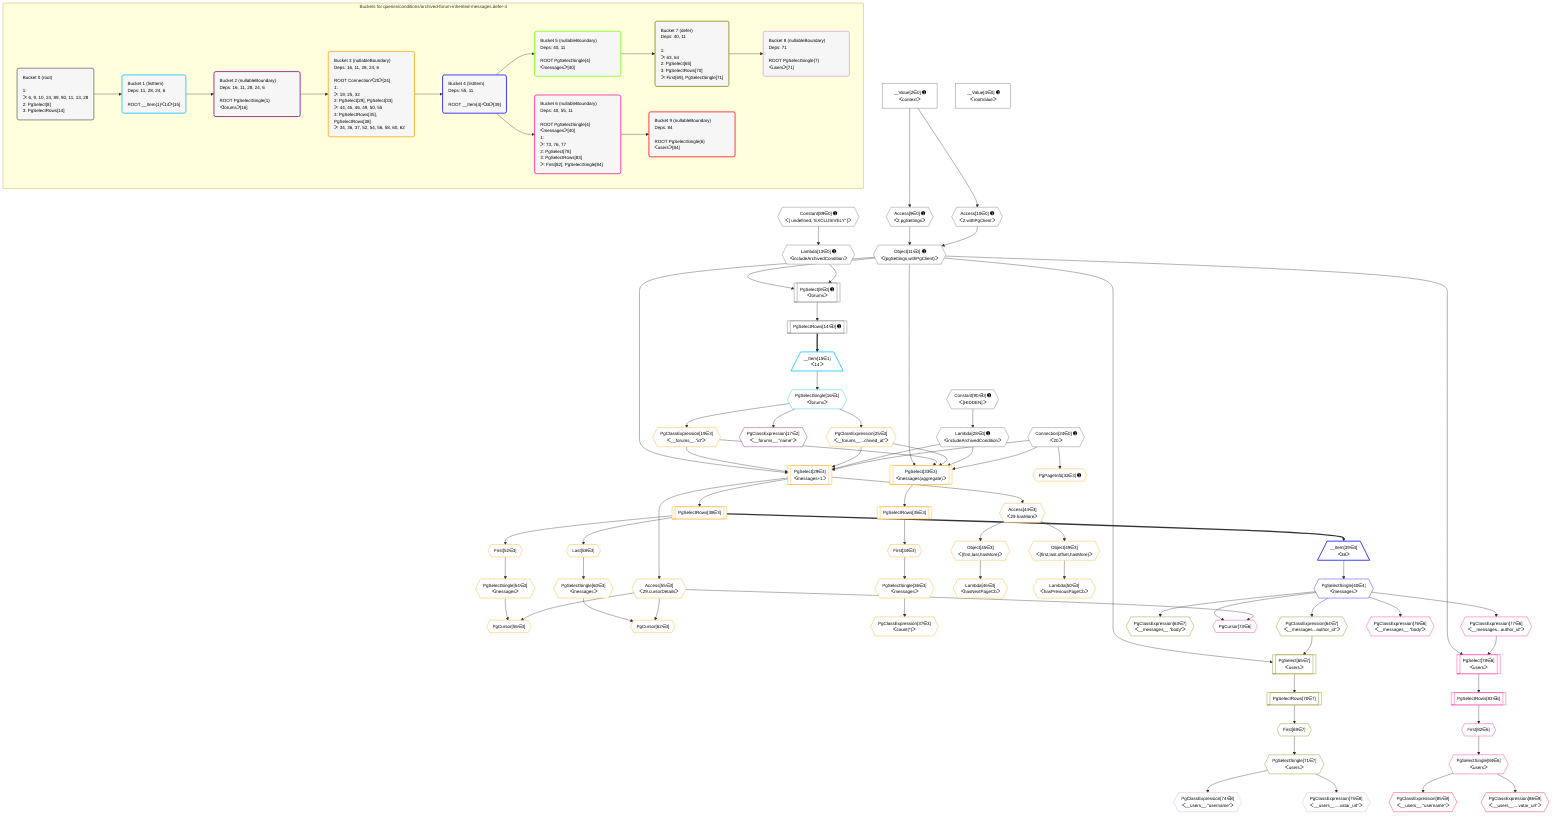 %%{init: {'themeVariables': { 'fontSize': '12px'}}}%%
graph TD
    classDef path fill:#eee,stroke:#000,color:#000
    classDef plan fill:#fff,stroke-width:1px,color:#000
    classDef itemplan fill:#fff,stroke-width:2px,color:#000
    classDef unbatchedplan fill:#dff,stroke-width:1px,color:#000
    classDef sideeffectplan fill:#fcc,stroke-width:2px,color:#000
    classDef bucket fill:#f6f6f6,color:#000,stroke-width:2px,text-align:left

    subgraph "Buckets for queries/conditions/archived-forum-inherited-messages.defer-4"
    Bucket0("Bucket 0 (root)<br /><br />1: <br />ᐳ: 6, 9, 10, 24, 89, 90, 11, 13, 28<br />2: PgSelect[8]<br />3: PgSelectRows[14]"):::bucket
    Bucket1("Bucket 1 (listItem)<br />Deps: 11, 28, 24, 6<br /><br />ROOT __Item{1}ᐸ14ᐳ[15]"):::bucket
    Bucket2("Bucket 2 (nullableBoundary)<br />Deps: 16, 11, 28, 24, 6<br /><br />ROOT PgSelectSingle{1}ᐸforumsᐳ[16]"):::bucket
    Bucket3("Bucket 3 (nullableBoundary)<br />Deps: 16, 11, 28, 24, 6<br /><br />ROOT Connectionᐸ20ᐳ[24]<br />1: <br />ᐳ: 19, 25, 32<br />2: PgSelect[29], PgSelect[33]<br />ᐳ: 44, 45, 46, 49, 50, 55<br />3: PgSelectRows[35], PgSelectRows[38]<br />ᐳ: 34, 36, 37, 52, 54, 56, 58, 60, 62"):::bucket
    Bucket4("Bucket 4 (listItem)<br />Deps: 55, 11<br /><br />ROOT __Item{4}ᐸ38ᐳ[39]"):::bucket
    Bucket5("Bucket 5 (nullableBoundary)<br />Deps: 40, 11<br /><br />ROOT PgSelectSingle{4}ᐸmessagesᐳ[40]"):::bucket
    Bucket6("Bucket 6 (nullableBoundary)<br />Deps: 40, 55, 11<br /><br />ROOT PgSelectSingle{4}ᐸmessagesᐳ[40]<br />1: <br />ᐳ: 73, 76, 77<br />2: PgSelect[78]<br />3: PgSelectRows[83]<br />ᐳ: First[82], PgSelectSingle[84]"):::bucket
    Bucket7("Bucket 7 (defer)<br />Deps: 40, 11<br /><br />1: <br />ᐳ: 63, 64<br />2: PgSelect[65]<br />3: PgSelectRows[70]<br />ᐳ: First[69], PgSelectSingle[71]"):::bucket
    Bucket8("Bucket 8 (nullableBoundary)<br />Deps: 71<br /><br />ROOT PgSelectSingle{7}ᐸusersᐳ[71]"):::bucket
    Bucket9("Bucket 9 (nullableBoundary)<br />Deps: 84<br /><br />ROOT PgSelectSingle{6}ᐸusersᐳ[84]"):::bucket
    end
    Bucket0 --> Bucket1
    Bucket1 --> Bucket2
    Bucket2 --> Bucket3
    Bucket3 --> Bucket4
    Bucket4 --> Bucket5 & Bucket6
    Bucket5 --> Bucket7
    Bucket6 --> Bucket9
    Bucket7 --> Bucket8

    %% plan dependencies
    PgSelect8[["PgSelect[8∈0] ➊<br />ᐸforumsᐳ"]]:::plan
    Object11{{"Object[11∈0] ➊<br />ᐸ{pgSettings,withPgClient}ᐳ"}}:::plan
    Lambda13{{"Lambda[13∈0] ➊<br />ᐸincludeArchivedConditionᐳ"}}:::plan
    Object11 & Lambda13 --> PgSelect8
    Access9{{"Access[9∈0] ➊<br />ᐸ2.pgSettingsᐳ"}}:::plan
    Access10{{"Access[10∈0] ➊<br />ᐸ2.withPgClientᐳ"}}:::plan
    Access9 & Access10 --> Object11
    __Value2["__Value[2∈0] ➊<br />ᐸcontextᐳ"]:::plan
    __Value2 --> Access9
    __Value2 --> Access10
    Constant89{{"Constant[89∈0] ➊<br />ᐸ[ undefined, 'EXCLUSIVELY' ]ᐳ"}}:::plan
    Constant89 --> Lambda13
    PgSelectRows14[["PgSelectRows[14∈0] ➊"]]:::plan
    PgSelect8 --> PgSelectRows14
    Lambda28{{"Lambda[28∈0] ➊<br />ᐸincludeArchivedConditionᐳ"}}:::plan
    Constant90{{"Constant[90∈0] ➊<br />ᐸ[HIDDEN]ᐳ"}}:::plan
    Constant90 --> Lambda28
    __Value4["__Value[4∈0] ➊<br />ᐸrootValueᐳ"]:::plan
    Connection24{{"Connection[24∈0] ➊<br />ᐸ20ᐳ"}}:::plan
    __Item15[/"__Item[15∈1]<br />ᐸ14ᐳ"\]:::itemplan
    PgSelectRows14 ==> __Item15
    PgSelectSingle16{{"PgSelectSingle[16∈1]<br />ᐸforumsᐳ"}}:::plan
    __Item15 --> PgSelectSingle16
    PgClassExpression17{{"PgClassExpression[17∈2]<br />ᐸ__forums__.”name”ᐳ"}}:::plan
    PgSelectSingle16 --> PgClassExpression17
    PgSelect29[["PgSelect[29∈3]<br />ᐸmessages+1ᐳ"]]:::plan
    PgClassExpression19{{"PgClassExpression[19∈3]<br />ᐸ__forums__.”id”ᐳ"}}:::plan
    PgClassExpression25{{"PgClassExpression[25∈3]<br />ᐸ__forums__...chived_at”ᐳ"}}:::plan
    Object11 & PgClassExpression19 & PgClassExpression25 & Lambda28 & Connection24 --> PgSelect29
    PgSelect33[["PgSelect[33∈3]<br />ᐸmessages(aggregate)ᐳ"]]:::plan
    Object11 & PgClassExpression19 & PgClassExpression25 & Lambda28 & Connection24 --> PgSelect33
    Object49{{"Object[49∈3]<br />ᐸ{first,last,offset,hasMore}ᐳ"}}:::plan
    Access44{{"Access[44∈3]<br />ᐸ29.hasMoreᐳ"}}:::plan
    Access44 --> Object49
    Object45{{"Object[45∈3]<br />ᐸ{first,last,hasMore}ᐳ"}}:::plan
    Access44 --> Object45
    PgCursor56{{"PgCursor[56∈3]"}}:::plan
    PgSelectSingle54{{"PgSelectSingle[54∈3]<br />ᐸmessagesᐳ"}}:::plan
    Access55{{"Access[55∈3]<br />ᐸ29.cursorDetailsᐳ"}}:::plan
    PgSelectSingle54 & Access55 --> PgCursor56
    PgCursor62{{"PgCursor[62∈3]"}}:::plan
    PgSelectSingle60{{"PgSelectSingle[60∈3]<br />ᐸmessagesᐳ"}}:::plan
    PgSelectSingle60 & Access55 --> PgCursor62
    PgSelectSingle16 --> PgClassExpression19
    PgSelectSingle16 --> PgClassExpression25
    PgPageInfo32{{"PgPageInfo[32∈3] ➊"}}:::plan
    Connection24 --> PgPageInfo32
    First34{{"First[34∈3]"}}:::plan
    PgSelectRows35[["PgSelectRows[35∈3]"]]:::plan
    PgSelectRows35 --> First34
    PgSelect33 --> PgSelectRows35
    PgSelectSingle36{{"PgSelectSingle[36∈3]<br />ᐸmessagesᐳ"}}:::plan
    First34 --> PgSelectSingle36
    PgClassExpression37{{"PgClassExpression[37∈3]<br />ᐸcount(*)ᐳ"}}:::plan
    PgSelectSingle36 --> PgClassExpression37
    PgSelectRows38[["PgSelectRows[38∈3]"]]:::plan
    PgSelect29 --> PgSelectRows38
    PgSelect29 --> Access44
    Lambda46{{"Lambda[46∈3]<br />ᐸhasNextPageCbᐳ"}}:::plan
    Object45 --> Lambda46
    Lambda50{{"Lambda[50∈3]<br />ᐸhasPreviousPageCbᐳ"}}:::plan
    Object49 --> Lambda50
    First52{{"First[52∈3]"}}:::plan
    PgSelectRows38 --> First52
    First52 --> PgSelectSingle54
    PgSelect29 --> Access55
    Last58{{"Last[58∈3]"}}:::plan
    PgSelectRows38 --> Last58
    Last58 --> PgSelectSingle60
    __Item39[/"__Item[39∈4]<br />ᐸ38ᐳ"\]:::itemplan
    PgSelectRows38 ==> __Item39
    PgSelectSingle40{{"PgSelectSingle[40∈4]<br />ᐸmessagesᐳ"}}:::plan
    __Item39 --> PgSelectSingle40
    PgSelect65[["PgSelect[65∈7]<br />ᐸusersᐳ"]]:::plan
    PgClassExpression64{{"PgClassExpression[64∈7]<br />ᐸ__messages...author_id”ᐳ"}}:::plan
    Object11 & PgClassExpression64 --> PgSelect65
    PgClassExpression63{{"PgClassExpression[63∈7]<br />ᐸ__messages__.”body”ᐳ"}}:::plan
    PgSelectSingle40 --> PgClassExpression63
    PgSelectSingle40 --> PgClassExpression64
    First69{{"First[69∈7]"}}:::plan
    PgSelectRows70[["PgSelectRows[70∈7]"]]:::plan
    PgSelectRows70 --> First69
    PgSelect65 --> PgSelectRows70
    PgSelectSingle71{{"PgSelectSingle[71∈7]<br />ᐸusersᐳ"}}:::plan
    First69 --> PgSelectSingle71
    PgClassExpression74{{"PgClassExpression[74∈8]<br />ᐸ__users__.”username”ᐳ"}}:::plan
    PgSelectSingle71 --> PgClassExpression74
    PgClassExpression75{{"PgClassExpression[75∈8]<br />ᐸ__users__....vatar_url”ᐳ"}}:::plan
    PgSelectSingle71 --> PgClassExpression75
    PgCursor73{{"PgCursor[73∈6]"}}:::plan
    PgSelectSingle40 & Access55 --> PgCursor73
    PgSelect78[["PgSelect[78∈6]<br />ᐸusersᐳ"]]:::plan
    PgClassExpression77{{"PgClassExpression[77∈6]<br />ᐸ__messages...author_id”ᐳ"}}:::plan
    Object11 & PgClassExpression77 --> PgSelect78
    PgClassExpression76{{"PgClassExpression[76∈6]<br />ᐸ__messages__.”body”ᐳ"}}:::plan
    PgSelectSingle40 --> PgClassExpression76
    PgSelectSingle40 --> PgClassExpression77
    First82{{"First[82∈6]"}}:::plan
    PgSelectRows83[["PgSelectRows[83∈6]"]]:::plan
    PgSelectRows83 --> First82
    PgSelect78 --> PgSelectRows83
    PgSelectSingle84{{"PgSelectSingle[84∈6]<br />ᐸusersᐳ"}}:::plan
    First82 --> PgSelectSingle84
    PgClassExpression85{{"PgClassExpression[85∈9]<br />ᐸ__users__.”username”ᐳ"}}:::plan
    PgSelectSingle84 --> PgClassExpression85
    PgClassExpression86{{"PgClassExpression[86∈9]<br />ᐸ__users__....vatar_url”ᐳ"}}:::plan
    PgSelectSingle84 --> PgClassExpression86

    %% define steps
    classDef bucket0 stroke:#696969
    class Bucket0,__Value2,__Value4,PgSelect8,Access9,Access10,Object11,Lambda13,PgSelectRows14,Connection24,Lambda28,Constant89,Constant90 bucket0
    classDef bucket1 stroke:#00bfff
    class Bucket1,__Item15,PgSelectSingle16 bucket1
    classDef bucket2 stroke:#7f007f
    class Bucket2,PgClassExpression17 bucket2
    classDef bucket3 stroke:#ffa500
    class Bucket3,PgClassExpression19,PgClassExpression25,PgSelect29,PgPageInfo32,PgSelect33,First34,PgSelectRows35,PgSelectSingle36,PgClassExpression37,PgSelectRows38,Access44,Object45,Lambda46,Object49,Lambda50,First52,PgSelectSingle54,Access55,PgCursor56,Last58,PgSelectSingle60,PgCursor62 bucket3
    classDef bucket4 stroke:#0000ff
    class Bucket4,__Item39,PgSelectSingle40 bucket4
    classDef bucket5 stroke:#7fff00
    class Bucket5 bucket5
    classDef bucket6 stroke:#ff1493
    class Bucket6,PgCursor73,PgClassExpression76,PgClassExpression77,PgSelect78,First82,PgSelectRows83,PgSelectSingle84 bucket6
    classDef bucket7 stroke:#808000
    class Bucket7,PgClassExpression63,PgClassExpression64,PgSelect65,First69,PgSelectRows70,PgSelectSingle71 bucket7
    classDef bucket8 stroke:#dda0dd
    class Bucket8,PgClassExpression74,PgClassExpression75 bucket8
    classDef bucket9 stroke:#ff0000
    class Bucket9,PgClassExpression85,PgClassExpression86 bucket9